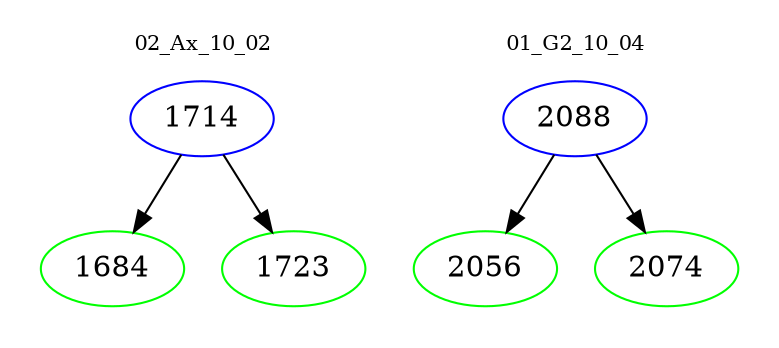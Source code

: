 digraph{
subgraph cluster_0 {
color = white
label = "02_Ax_10_02";
fontsize=10;
T0_1714 [label="1714", color="blue"]
T0_1714 -> T0_1684 [color="black"]
T0_1684 [label="1684", color="green"]
T0_1714 -> T0_1723 [color="black"]
T0_1723 [label="1723", color="green"]
}
subgraph cluster_1 {
color = white
label = "01_G2_10_04";
fontsize=10;
T1_2088 [label="2088", color="blue"]
T1_2088 -> T1_2056 [color="black"]
T1_2056 [label="2056", color="green"]
T1_2088 -> T1_2074 [color="black"]
T1_2074 [label="2074", color="green"]
}
}
